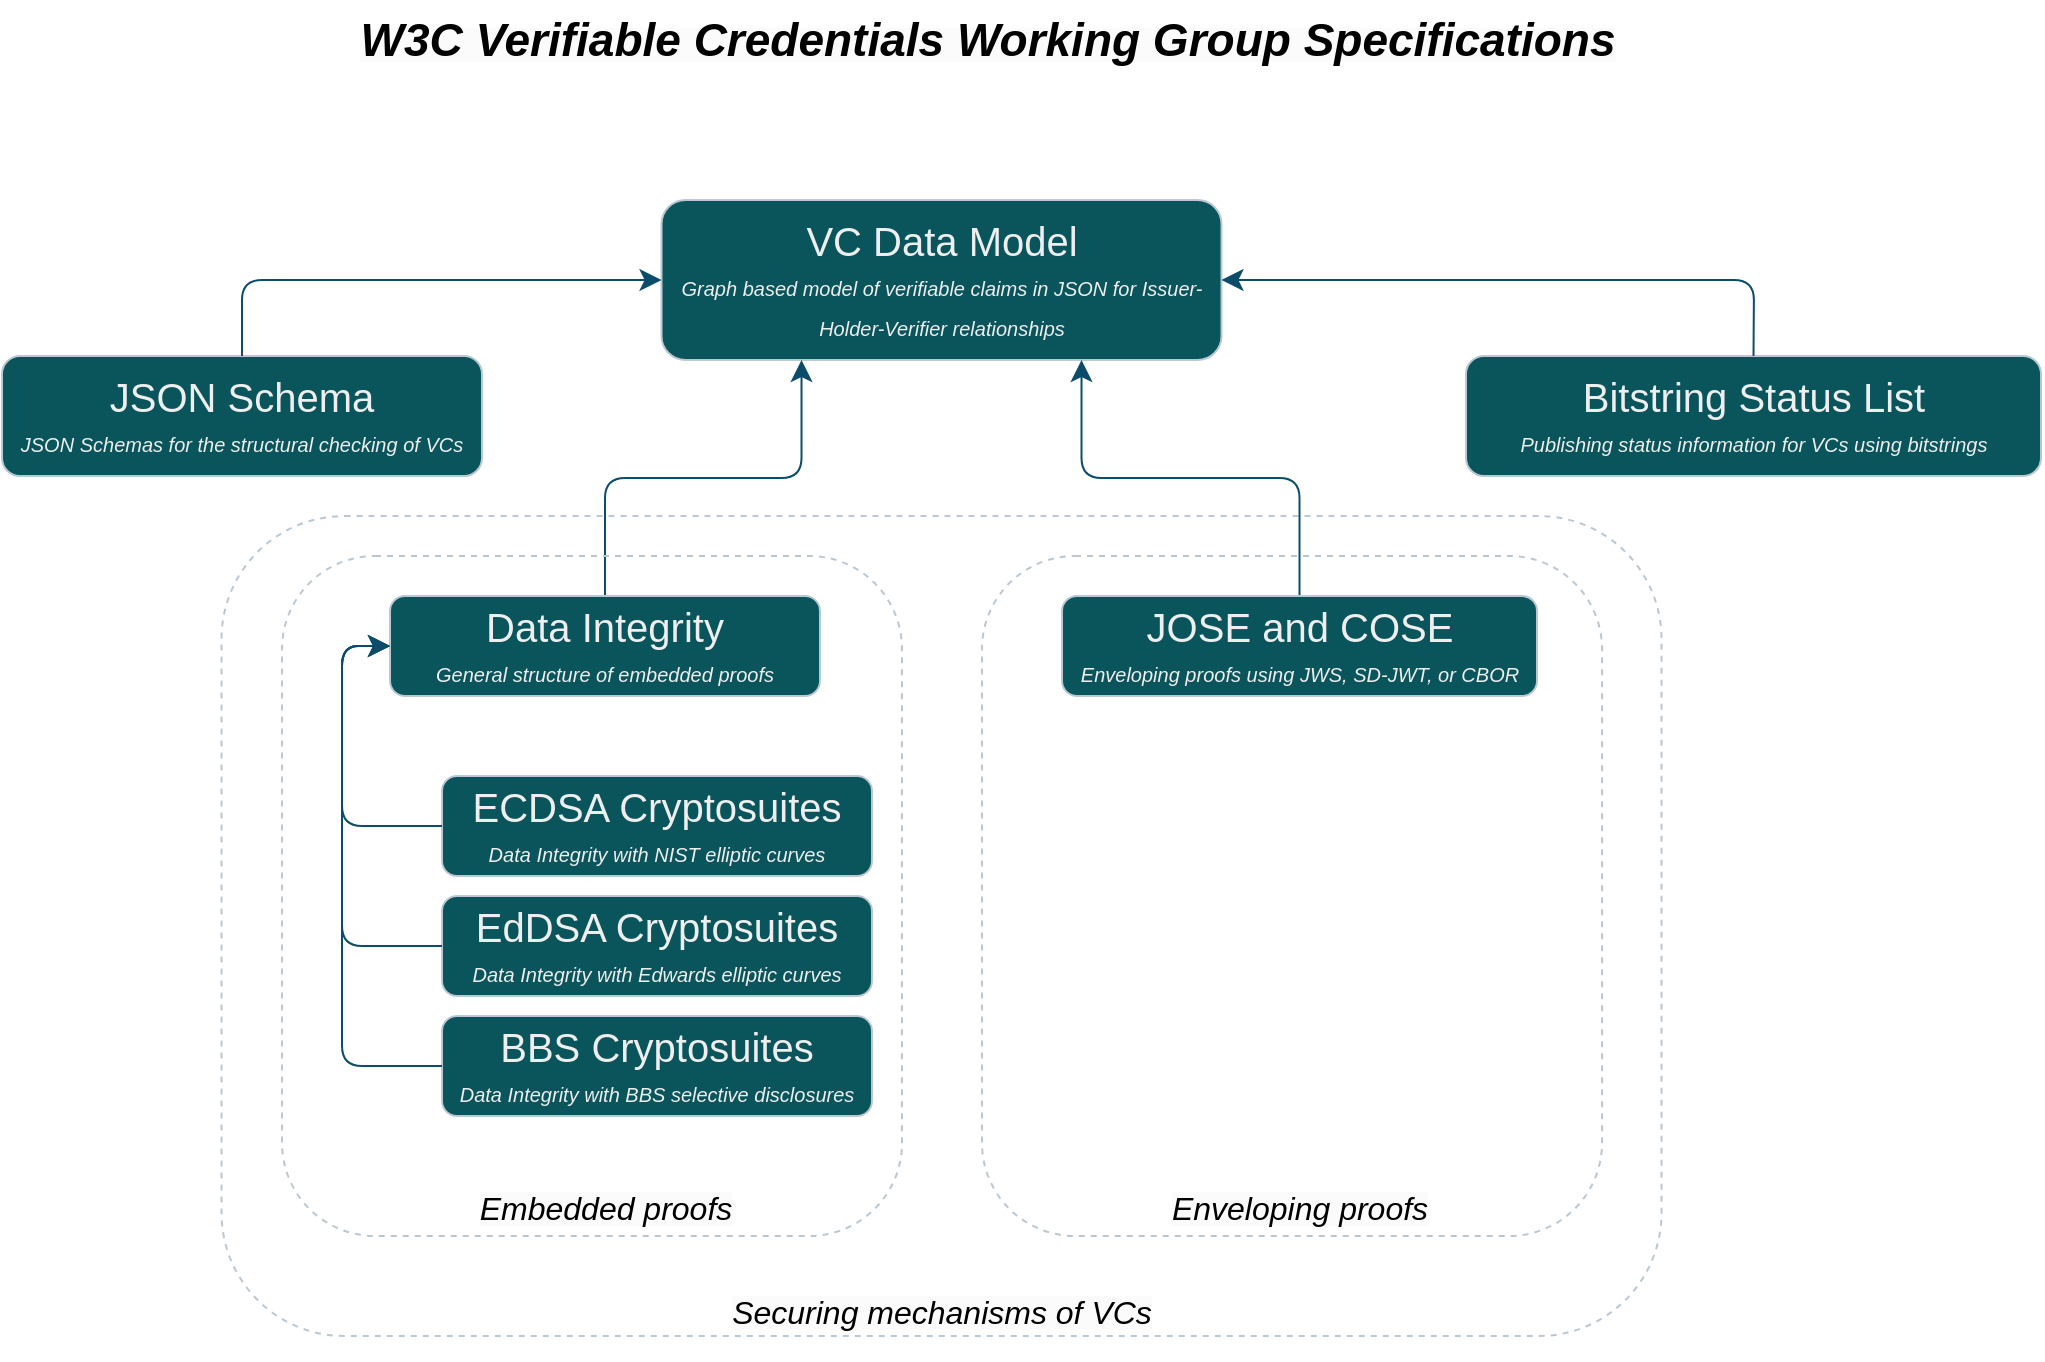 <mxfile version="23.0.2" type="device">
  <diagram name="Page-1" id="6gULVhWcurzz5zKnDaAR">
    <mxGraphModel dx="1744" dy="1342" grid="1" gridSize="10" guides="1" tooltips="1" connect="1" arrows="1" fold="1" page="1" pageScale="1" pageWidth="1169" pageHeight="827" math="0" shadow="0">
      <root>
        <mxCell id="0" />
        <mxCell id="1" parent="0" />
        <mxCell id="DfoHDzADMynW7jO29soE-1" value="&lt;i style=&quot;border-color: var(--border-color); color: rgb(0, 0, 0); font-family: Helvetica; font-variant-ligatures: normal; font-variant-caps: normal; letter-spacing: normal; orphans: 2; text-indent: 0px; text-transform: none; widows: 2; word-spacing: 0px; -webkit-text-stroke-width: 0px; background-color: rgb(251, 251, 251); text-decoration-thickness: initial; text-decoration-style: initial; text-decoration-color: initial;&quot;&gt;&lt;font style=&quot;font-size: 23px;&quot;&gt;&lt;b&gt;W3C Verifiable Credentials Working Group Specifications&lt;/b&gt;&lt;/font&gt;&lt;/i&gt;" style="text;whiteSpace=wrap;html=1;fontSize=16;align=center;rounded=1;labelBackgroundColor=none;fontColor=#EEEEEE;" parent="1" vertex="1">
          <mxGeometry x="237.63" y="62" width="660.25" height="40" as="geometry" />
        </mxCell>
        <mxCell id="r7VOtmBWi9sTdI5Oyx6i-44" value="" style="rounded=1;whiteSpace=wrap;html=1;fontSize=16;fillColor=none;dashed=1;labelBackgroundColor=none;strokeColor=#BAC8D3;fontColor=#EEEEEE;" parent="1" vertex="1">
          <mxGeometry x="184.755" y="320" width="720" height="410" as="geometry" />
        </mxCell>
        <UserObject label="&lt;font style=&quot;font-size: 20px;&quot;&gt;VC Data Model&lt;/font&gt;&lt;br&gt;&lt;font style=&quot;font-size: 10px;&quot;&gt;&lt;i&gt;Graph based model of verifiable claims in JSON for Issuer-Holder-Verifier relationships&lt;/i&gt;&lt;/font&gt;" link="https://www.w3.org/TR/vc-data-model-2.0/" linkTarget="_blank" id="r7VOtmBWi9sTdI5Oyx6i-1">
          <mxCell style="rounded=1;whiteSpace=wrap;html=1;fontSize=16;labelBackgroundColor=none;fillColor=#09555B;strokeColor=#BAC8D3;fontColor=#EEEEEE;" parent="1" vertex="1">
            <mxGeometry x="404.755" y="162" width="280" height="80" as="geometry" />
          </mxCell>
        </UserObject>
        <UserObject label="&lt;font style=&quot;&quot;&gt;&lt;span style=&quot;font-size: 20px;&quot;&gt;JSON Schema&lt;br&gt;&lt;/span&gt;&lt;i style=&quot;font-size: 10px;&quot;&gt;JSON Schemas for the structural checking of VCs&lt;/i&gt;&lt;br&gt;&lt;/font&gt;" link="https://www.w3.org/TR/vc-json-schema/" linkTarget="_blank" id="r7VOtmBWi9sTdI5Oyx6i-7">
          <mxCell style="rounded=1;whiteSpace=wrap;html=1;fontSize=16;labelBackgroundColor=none;fillColor=#09555B;strokeColor=#BAC8D3;fontColor=#EEEEEE;" parent="1" vertex="1">
            <mxGeometry x="75.005" y="240" width="240" height="60" as="geometry" />
          </mxCell>
        </UserObject>
        <UserObject label="&lt;font style=&quot;&quot;&gt;&lt;span style=&quot;font-size: 20px;&quot;&gt;Bitstring Status List&lt;br&gt;&lt;/span&gt;&lt;i style=&quot;font-size: 10px;&quot;&gt;Publishing status information for VCs using bitstrings&lt;/i&gt;&lt;br&gt;&lt;/font&gt;" link="https://www.w3.org/TR/vc-bitstring-status-list/" linkTarget="_blank" id="r7VOtmBWi9sTdI5Oyx6i-8">
          <mxCell style="rounded=1;whiteSpace=wrap;html=1;fontSize=16;labelBackgroundColor=none;fillColor=#09555B;strokeColor=#BAC8D3;fontColor=#EEEEEE;" parent="1" vertex="1">
            <mxGeometry x="807.005" y="240" width="287.5" height="60" as="geometry" />
          </mxCell>
        </UserObject>
        <mxCell id="r7VOtmBWi9sTdI5Oyx6i-20" value="" style="edgeStyle=elbowEdgeStyle;elbow=vertical;endArrow=classic;html=1;curved=0;rounded=1;endSize=8;startSize=8;fontSize=12;exitX=0.5;exitY=0;exitDx=0;exitDy=0;entryX=0.25;entryY=1;entryDx=0;entryDy=0;labelBackgroundColor=none;strokeColor=#0B4D6A;fontColor=default;" parent="1" source="r7VOtmBWi9sTdI5Oyx6i-2" target="r7VOtmBWi9sTdI5Oyx6i-1" edge="1">
          <mxGeometry width="50" height="50" relative="1" as="geometry">
            <mxPoint x="375.005" y="350" as="sourcePoint" />
            <mxPoint x="425.005" y="300" as="targetPoint" />
          </mxGeometry>
        </mxCell>
        <mxCell id="r7VOtmBWi9sTdI5Oyx6i-21" value="" style="edgeStyle=elbowEdgeStyle;elbow=vertical;endArrow=classic;html=1;curved=0;rounded=1;endSize=8;startSize=8;fontSize=12;exitX=0.5;exitY=0;exitDx=0;exitDy=0;entryX=0.75;entryY=1;entryDx=0;entryDy=0;labelBackgroundColor=none;strokeColor=#0B4D6A;fontColor=default;" parent="1" source="r7VOtmBWi9sTdI5Oyx6i-6" target="r7VOtmBWi9sTdI5Oyx6i-1" edge="1">
          <mxGeometry width="50" height="50" relative="1" as="geometry">
            <mxPoint x="545.005" y="340" as="sourcePoint" />
            <mxPoint x="595.005" y="290" as="targetPoint" />
          </mxGeometry>
        </mxCell>
        <mxCell id="r7VOtmBWi9sTdI5Oyx6i-23" value="" style="edgeStyle=elbowEdgeStyle;elbow=horizontal;endArrow=classic;html=1;curved=0;rounded=1;endSize=8;startSize=8;fontSize=12;exitX=0.5;exitY=0;exitDx=0;exitDy=0;entryX=0;entryY=0.5;entryDx=0;entryDy=0;labelBackgroundColor=none;strokeColor=#0B4D6A;fontColor=default;" parent="1" source="r7VOtmBWi9sTdI5Oyx6i-7" target="r7VOtmBWi9sTdI5Oyx6i-1" edge="1">
          <mxGeometry width="50" height="50" relative="1" as="geometry">
            <mxPoint x="215.005" y="190" as="sourcePoint" />
            <mxPoint x="265.005" y="140" as="targetPoint" />
            <Array as="points">
              <mxPoint x="195.005" y="230" />
            </Array>
          </mxGeometry>
        </mxCell>
        <mxCell id="r7VOtmBWi9sTdI5Oyx6i-24" value="" style="edgeStyle=elbowEdgeStyle;elbow=horizontal;endArrow=classic;html=1;curved=0;rounded=1;endSize=8;startSize=8;fontSize=12;entryX=1;entryY=0.5;entryDx=0;entryDy=0;exitX=0.5;exitY=0;exitDx=0;exitDy=0;labelBackgroundColor=none;strokeColor=#0B4D6A;fontColor=default;" parent="1" source="r7VOtmBWi9sTdI5Oyx6i-8" target="r7VOtmBWi9sTdI5Oyx6i-1" edge="1">
          <mxGeometry width="50" height="50" relative="1" as="geometry">
            <mxPoint x="1029.005" y="180" as="sourcePoint" />
            <mxPoint x="735.005" y="120" as="targetPoint" />
            <Array as="points">
              <mxPoint x="951.005" y="230" />
            </Array>
          </mxGeometry>
        </mxCell>
        <mxCell id="r7VOtmBWi9sTdI5Oyx6i-45" value="&lt;i style=&quot;border-color: var(--border-color); color: rgb(0, 0, 0); font-family: Helvetica; font-size: 16px; font-variant-ligatures: normal; font-variant-caps: normal; font-weight: 400; letter-spacing: normal; orphans: 2; text-indent: 0px; text-transform: none; widows: 2; word-spacing: 0px; -webkit-text-stroke-width: 0px; background-color: rgb(251, 251, 251); text-decoration-thickness: initial; text-decoration-style: initial; text-decoration-color: initial;&quot;&gt;Securing mechanisms of VCs&lt;/i&gt;" style="text;whiteSpace=wrap;html=1;fontSize=16;align=center;rounded=1;labelBackgroundColor=none;fontColor=#EEEEEE;" parent="1" vertex="1">
          <mxGeometry x="435.005" y="702" width="220" height="40" as="geometry" />
        </mxCell>
        <mxCell id="r7VOtmBWi9sTdI5Oyx6i-34" value="" style="rounded=1;whiteSpace=wrap;html=1;fontSize=16;fillColor=none;dashed=1;labelBackgroundColor=none;strokeColor=#BAC8D3;fontColor=#EEEEEE;" parent="1" vertex="1">
          <mxGeometry x="565.005" y="340" width="310" height="340" as="geometry" />
        </mxCell>
        <UserObject label="&lt;font style=&quot;&quot;&gt;&lt;span style=&quot;font-size: 20px;&quot;&gt;JOSE and COSE&lt;br&gt;&lt;/span&gt;&lt;span style=&quot;font-size: 10px;&quot;&gt;&lt;i&gt;Enveloping proofs using JWS, SD-JWT, or CBOR&lt;/i&gt;&lt;/span&gt;&lt;br&gt;&lt;/font&gt;" link="https://www.w3.org/TR/vc-jose-cose/" linkTarget="_blank" id="r7VOtmBWi9sTdI5Oyx6i-6">
          <mxCell style="rounded=1;whiteSpace=wrap;html=1;fontSize=16;labelBackgroundColor=none;fillColor=#09555B;strokeColor=#BAC8D3;fontColor=#EEEEEE;" parent="1" vertex="1">
            <mxGeometry x="605.005" y="360" width="237.5" height="50" as="geometry" />
          </mxCell>
        </UserObject>
        <mxCell id="r7VOtmBWi9sTdI5Oyx6i-47" value="&lt;i style=&quot;border-color: var(--border-color); color: rgb(0, 0, 0); font-family: Helvetica; font-size: 16px; font-variant-ligatures: normal; font-variant-caps: normal; font-weight: 400; letter-spacing: normal; orphans: 2; text-indent: 0px; text-transform: none; widows: 2; word-spacing: 0px; -webkit-text-stroke-width: 0px; background-color: rgb(251, 251, 251); text-decoration-thickness: initial; text-decoration-style: initial; text-decoration-color: initial;&quot;&gt;Enveloping proofs&lt;/i&gt;" style="text;whiteSpace=wrap;html=1;fontSize=16;align=center;rounded=1;labelBackgroundColor=none;fontColor=#EEEEEE;" parent="1" vertex="1">
          <mxGeometry x="613.755" y="650" width="220" height="40" as="geometry" />
        </mxCell>
        <mxCell id="r7VOtmBWi9sTdI5Oyx6i-33" value="" style="rounded=1;whiteSpace=wrap;html=1;fontSize=16;fillColor=none;dashed=1;labelBackgroundColor=none;strokeColor=#BAC8D3;fontColor=#EEEEEE;" parent="1" vertex="1">
          <mxGeometry x="215.005" y="340" width="310" height="340" as="geometry" />
        </mxCell>
        <UserObject label="&lt;span style=&quot;font-size: 20px;&quot;&gt;ECDSA Cryptosuites&lt;/span&gt;&lt;br&gt;&lt;font style=&quot;font-size: 10px;&quot;&gt;&lt;i&gt;Data Integrity with NIST elliptic curves&lt;/i&gt;&lt;/font&gt;" link="https://www.w3.org/TR/vc-di-ecdsa/" linkTarget="_blank" id="r7VOtmBWi9sTdI5Oyx6i-3">
          <mxCell style="rounded=1;whiteSpace=wrap;html=1;fontSize=16;labelBackgroundColor=none;fillColor=#09555B;strokeColor=#BAC8D3;fontColor=#EEEEEE;" parent="1" vertex="1">
            <mxGeometry x="295.005" y="450" width="215" height="50" as="geometry" />
          </mxCell>
        </UserObject>
        <UserObject label="&lt;span style=&quot;font-size: 20px;&quot;&gt;EdDSA Cryptosuites&lt;/span&gt;&lt;br&gt;&lt;font style=&quot;font-size: 10px;&quot;&gt;&lt;i&gt;Data Integrity with Edwards elliptic curves&lt;/i&gt;&lt;/font&gt;" link="https://www.w3.org/TR/vc-di-eddsa/" linkTarget="_blank" id="r7VOtmBWi9sTdI5Oyx6i-4">
          <mxCell style="rounded=1;whiteSpace=wrap;html=1;fontSize=16;labelBackgroundColor=none;fillColor=#09555B;strokeColor=#BAC8D3;fontColor=#EEEEEE;" parent="1" vertex="1">
            <mxGeometry x="295.005" y="510" width="215" height="50" as="geometry" />
          </mxCell>
        </UserObject>
        <UserObject label="&lt;span style=&quot;font-size: 20px;&quot;&gt;BBS Cryptosuites&lt;/span&gt;&lt;br&gt;&lt;font style=&quot;font-size: 10px;&quot;&gt;&lt;i&gt;Data Integrity with BBS selective disclosures&lt;/i&gt;&lt;/font&gt;" link="https://www.w3.org/TR/vc-di-bbs/" linkTarget="_blank" id="r7VOtmBWi9sTdI5Oyx6i-5">
          <mxCell style="rounded=1;whiteSpace=wrap;html=1;fontSize=16;labelBackgroundColor=none;fillColor=#09555B;strokeColor=#BAC8D3;fontColor=#EEEEEE;" parent="1" vertex="1">
            <mxGeometry x="295.005" y="570" width="215" height="50" as="geometry" />
          </mxCell>
        </UserObject>
        <UserObject label="&lt;font style=&quot;font-size: 20px;&quot;&gt;Data Integrity&lt;/font&gt;&lt;br&gt;&lt;font style=&quot;font-size: 10px;&quot;&gt;&lt;i&gt;General structure of embedded proofs&lt;/i&gt;&lt;/font&gt;" link="https://www.w3.org/TR/vc-data-integrity/" linkTarget="_blank" id="r7VOtmBWi9sTdI5Oyx6i-2">
          <mxCell style="rounded=1;whiteSpace=wrap;html=1;fontSize=16;labelBackgroundColor=none;fillColor=#09555B;strokeColor=#BAC8D3;fontColor=#EEEEEE;" parent="1" vertex="1">
            <mxGeometry x="269.005" y="360" width="215" height="50" as="geometry" />
          </mxCell>
        </UserObject>
        <mxCell id="r7VOtmBWi9sTdI5Oyx6i-37" value="" style="edgeStyle=elbowEdgeStyle;elbow=horizontal;endArrow=classic;html=1;curved=0;rounded=1;endSize=8;startSize=8;fontSize=12;entryX=0;entryY=0.5;entryDx=0;entryDy=0;exitX=0;exitY=0.5;exitDx=0;exitDy=0;labelBackgroundColor=none;strokeColor=#0B4D6A;fontColor=default;" parent="1" source="r7VOtmBWi9sTdI5Oyx6i-3" target="r7VOtmBWi9sTdI5Oyx6i-2" edge="1">
          <mxGeometry width="50" height="50" relative="1" as="geometry">
            <mxPoint x="235.005" y="489" as="sourcePoint" />
            <mxPoint x="285.005" y="439" as="targetPoint" />
            <Array as="points">
              <mxPoint x="245.005" y="430" />
            </Array>
          </mxGeometry>
        </mxCell>
        <mxCell id="r7VOtmBWi9sTdI5Oyx6i-38" value="" style="edgeStyle=elbowEdgeStyle;elbow=horizontal;endArrow=classic;html=1;curved=0;rounded=1;endSize=8;startSize=8;fontSize=12;entryX=0;entryY=0.5;entryDx=0;entryDy=0;exitX=0;exitY=0.5;exitDx=0;exitDy=0;labelBackgroundColor=none;strokeColor=#0B4D6A;fontColor=default;" parent="1" source="r7VOtmBWi9sTdI5Oyx6i-4" target="r7VOtmBWi9sTdI5Oyx6i-2" edge="1">
          <mxGeometry width="50" height="50" relative="1" as="geometry">
            <mxPoint x="275.005" y="580" as="sourcePoint" />
            <mxPoint x="249.005" y="490" as="targetPoint" />
            <Array as="points">
              <mxPoint x="245.005" y="460" />
            </Array>
          </mxGeometry>
        </mxCell>
        <mxCell id="r7VOtmBWi9sTdI5Oyx6i-39" value="" style="edgeStyle=elbowEdgeStyle;elbow=horizontal;endArrow=classic;html=1;curved=0;rounded=1;endSize=8;startSize=8;fontSize=12;entryX=0;entryY=0.5;entryDx=0;entryDy=0;exitX=0;exitY=0.5;exitDx=0;exitDy=0;labelBackgroundColor=none;strokeColor=#0B4D6A;fontColor=default;" parent="1" source="r7VOtmBWi9sTdI5Oyx6i-5" target="r7VOtmBWi9sTdI5Oyx6i-2" edge="1">
          <mxGeometry width="50" height="50" relative="1" as="geometry">
            <mxPoint x="275.005" y="600" as="sourcePoint" />
            <mxPoint x="249.005" y="510" as="targetPoint" />
            <Array as="points">
              <mxPoint x="245.005" y="490" />
            </Array>
          </mxGeometry>
        </mxCell>
        <mxCell id="r7VOtmBWi9sTdI5Oyx6i-46" value="&lt;i style=&quot;border-color: var(--border-color); color: rgb(0, 0, 0); font-family: Helvetica; font-size: 16px; font-variant-ligatures: normal; font-variant-caps: normal; font-weight: 400; letter-spacing: normal; orphans: 2; text-indent: 0px; text-transform: none; widows: 2; word-spacing: 0px; -webkit-text-stroke-width: 0px; background-color: rgb(251, 251, 251); text-decoration-thickness: initial; text-decoration-style: initial; text-decoration-color: initial;&quot;&gt;Embedded proofs&lt;/i&gt;" style="text;whiteSpace=wrap;html=1;fontSize=16;align=center;rounded=1;labelBackgroundColor=none;fontColor=#EEEEEE;" parent="1" vertex="1">
          <mxGeometry x="266.505" y="650" width="220" height="40" as="geometry" />
        </mxCell>
      </root>
    </mxGraphModel>
  </diagram>
</mxfile>
